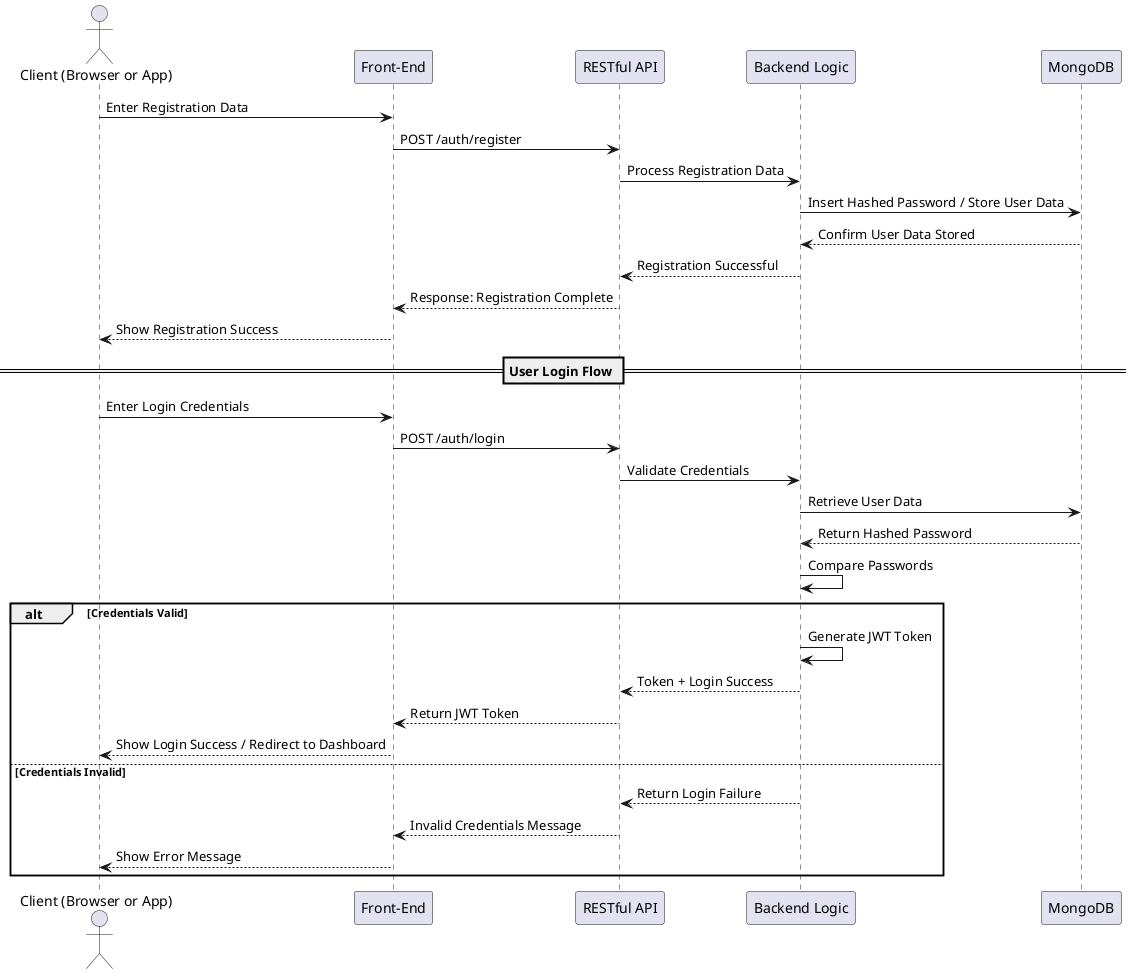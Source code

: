 @startuml user-authentication
actor Client as "Client (Browser or App)"
participant "Front-End" as FE
participant "RESTful API" as API
participant "Backend Logic" as Backend
participant "MongoDB" as DB

' User Registration Flow
Client -> FE : Enter Registration Data
FE -> API : POST /auth/register
API -> Backend : Process Registration Data
Backend -> DB : Insert Hashed Password / Store User Data
DB --> Backend : Confirm User Data Stored
Backend --> API : Registration Successful
API --> FE : Response: Registration Complete
FE --> Client : Show Registration Success

== User Login Flow ==
Client -> FE : Enter Login Credentials
FE -> API : POST /auth/login
API -> Backend : Validate Credentials
Backend -> DB : Retrieve User Data
DB --> Backend : Return Hashed Password
Backend -> Backend : Compare Passwords
alt Credentials Valid
    Backend -> Backend : Generate JWT Token
    Backend --> API : Token + Login Success
    API --> FE : Return JWT Token
    FE --> Client : Show Login Success / Redirect to Dashboard
else Credentials Invalid
    Backend --> API : Return Login Failure
    API --> FE : Invalid Credentials Message
    FE --> Client : Show Error Message
end
@enduml